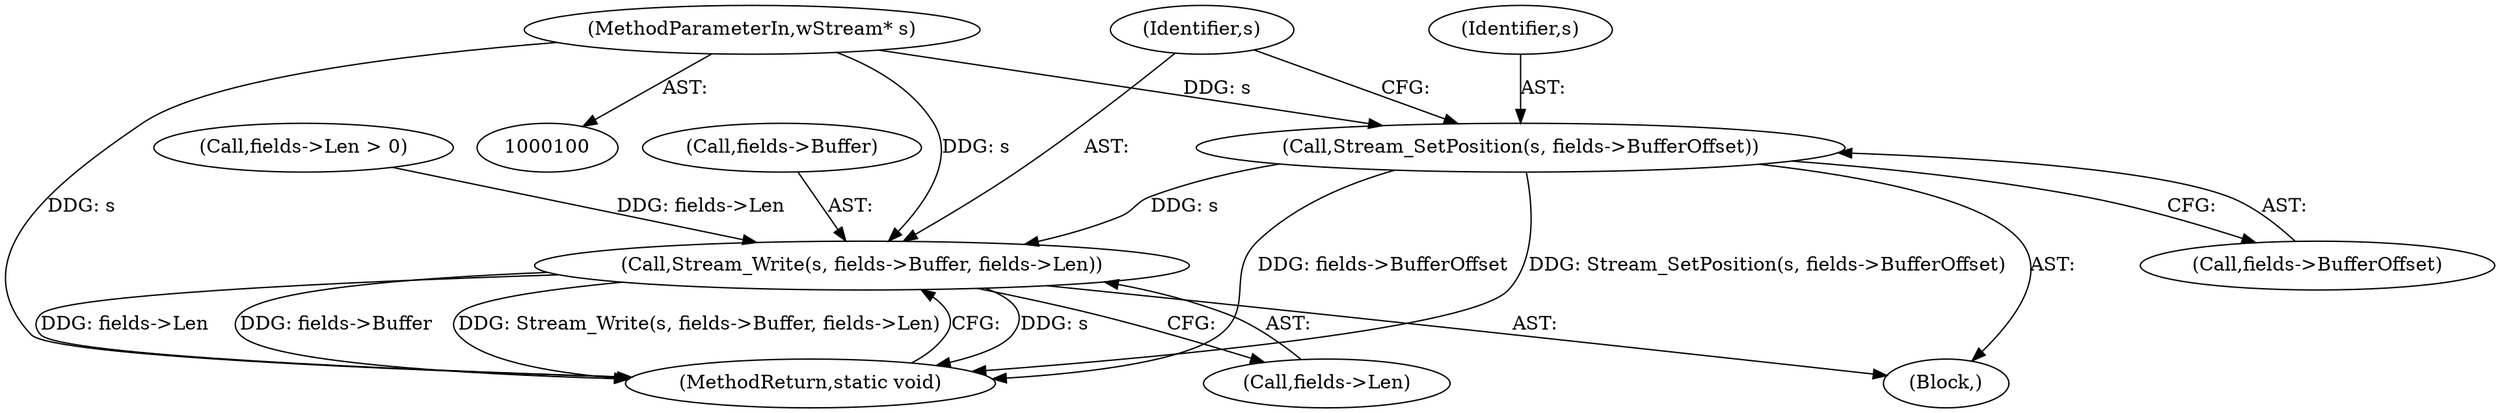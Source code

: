digraph "0_FreeRDP_2ee663f39dc8dac3d9988e847db19b2d7e3ac8c6_7@pointer" {
"1000111" [label="(Call,Stream_SetPosition(s, fields->BufferOffset))"];
"1000101" [label="(MethodParameterIn,wStream* s)"];
"1000116" [label="(Call,Stream_Write(s, fields->Buffer, fields->Len))"];
"1000113" [label="(Call,fields->BufferOffset)"];
"1000116" [label="(Call,Stream_Write(s, fields->Buffer, fields->Len))"];
"1000124" [label="(MethodReturn,static void)"];
"1000117" [label="(Identifier,s)"];
"1000121" [label="(Call,fields->Len)"];
"1000112" [label="(Identifier,s)"];
"1000111" [label="(Call,Stream_SetPosition(s, fields->BufferOffset))"];
"1000110" [label="(Block,)"];
"1000101" [label="(MethodParameterIn,wStream* s)"];
"1000105" [label="(Call,fields->Len > 0)"];
"1000118" [label="(Call,fields->Buffer)"];
"1000111" -> "1000110"  [label="AST: "];
"1000111" -> "1000113"  [label="CFG: "];
"1000112" -> "1000111"  [label="AST: "];
"1000113" -> "1000111"  [label="AST: "];
"1000117" -> "1000111"  [label="CFG: "];
"1000111" -> "1000124"  [label="DDG: fields->BufferOffset"];
"1000111" -> "1000124"  [label="DDG: Stream_SetPosition(s, fields->BufferOffset)"];
"1000101" -> "1000111"  [label="DDG: s"];
"1000111" -> "1000116"  [label="DDG: s"];
"1000101" -> "1000100"  [label="AST: "];
"1000101" -> "1000124"  [label="DDG: s"];
"1000101" -> "1000116"  [label="DDG: s"];
"1000116" -> "1000110"  [label="AST: "];
"1000116" -> "1000121"  [label="CFG: "];
"1000117" -> "1000116"  [label="AST: "];
"1000118" -> "1000116"  [label="AST: "];
"1000121" -> "1000116"  [label="AST: "];
"1000124" -> "1000116"  [label="CFG: "];
"1000116" -> "1000124"  [label="DDG: s"];
"1000116" -> "1000124"  [label="DDG: fields->Len"];
"1000116" -> "1000124"  [label="DDG: fields->Buffer"];
"1000116" -> "1000124"  [label="DDG: Stream_Write(s, fields->Buffer, fields->Len)"];
"1000105" -> "1000116"  [label="DDG: fields->Len"];
}
